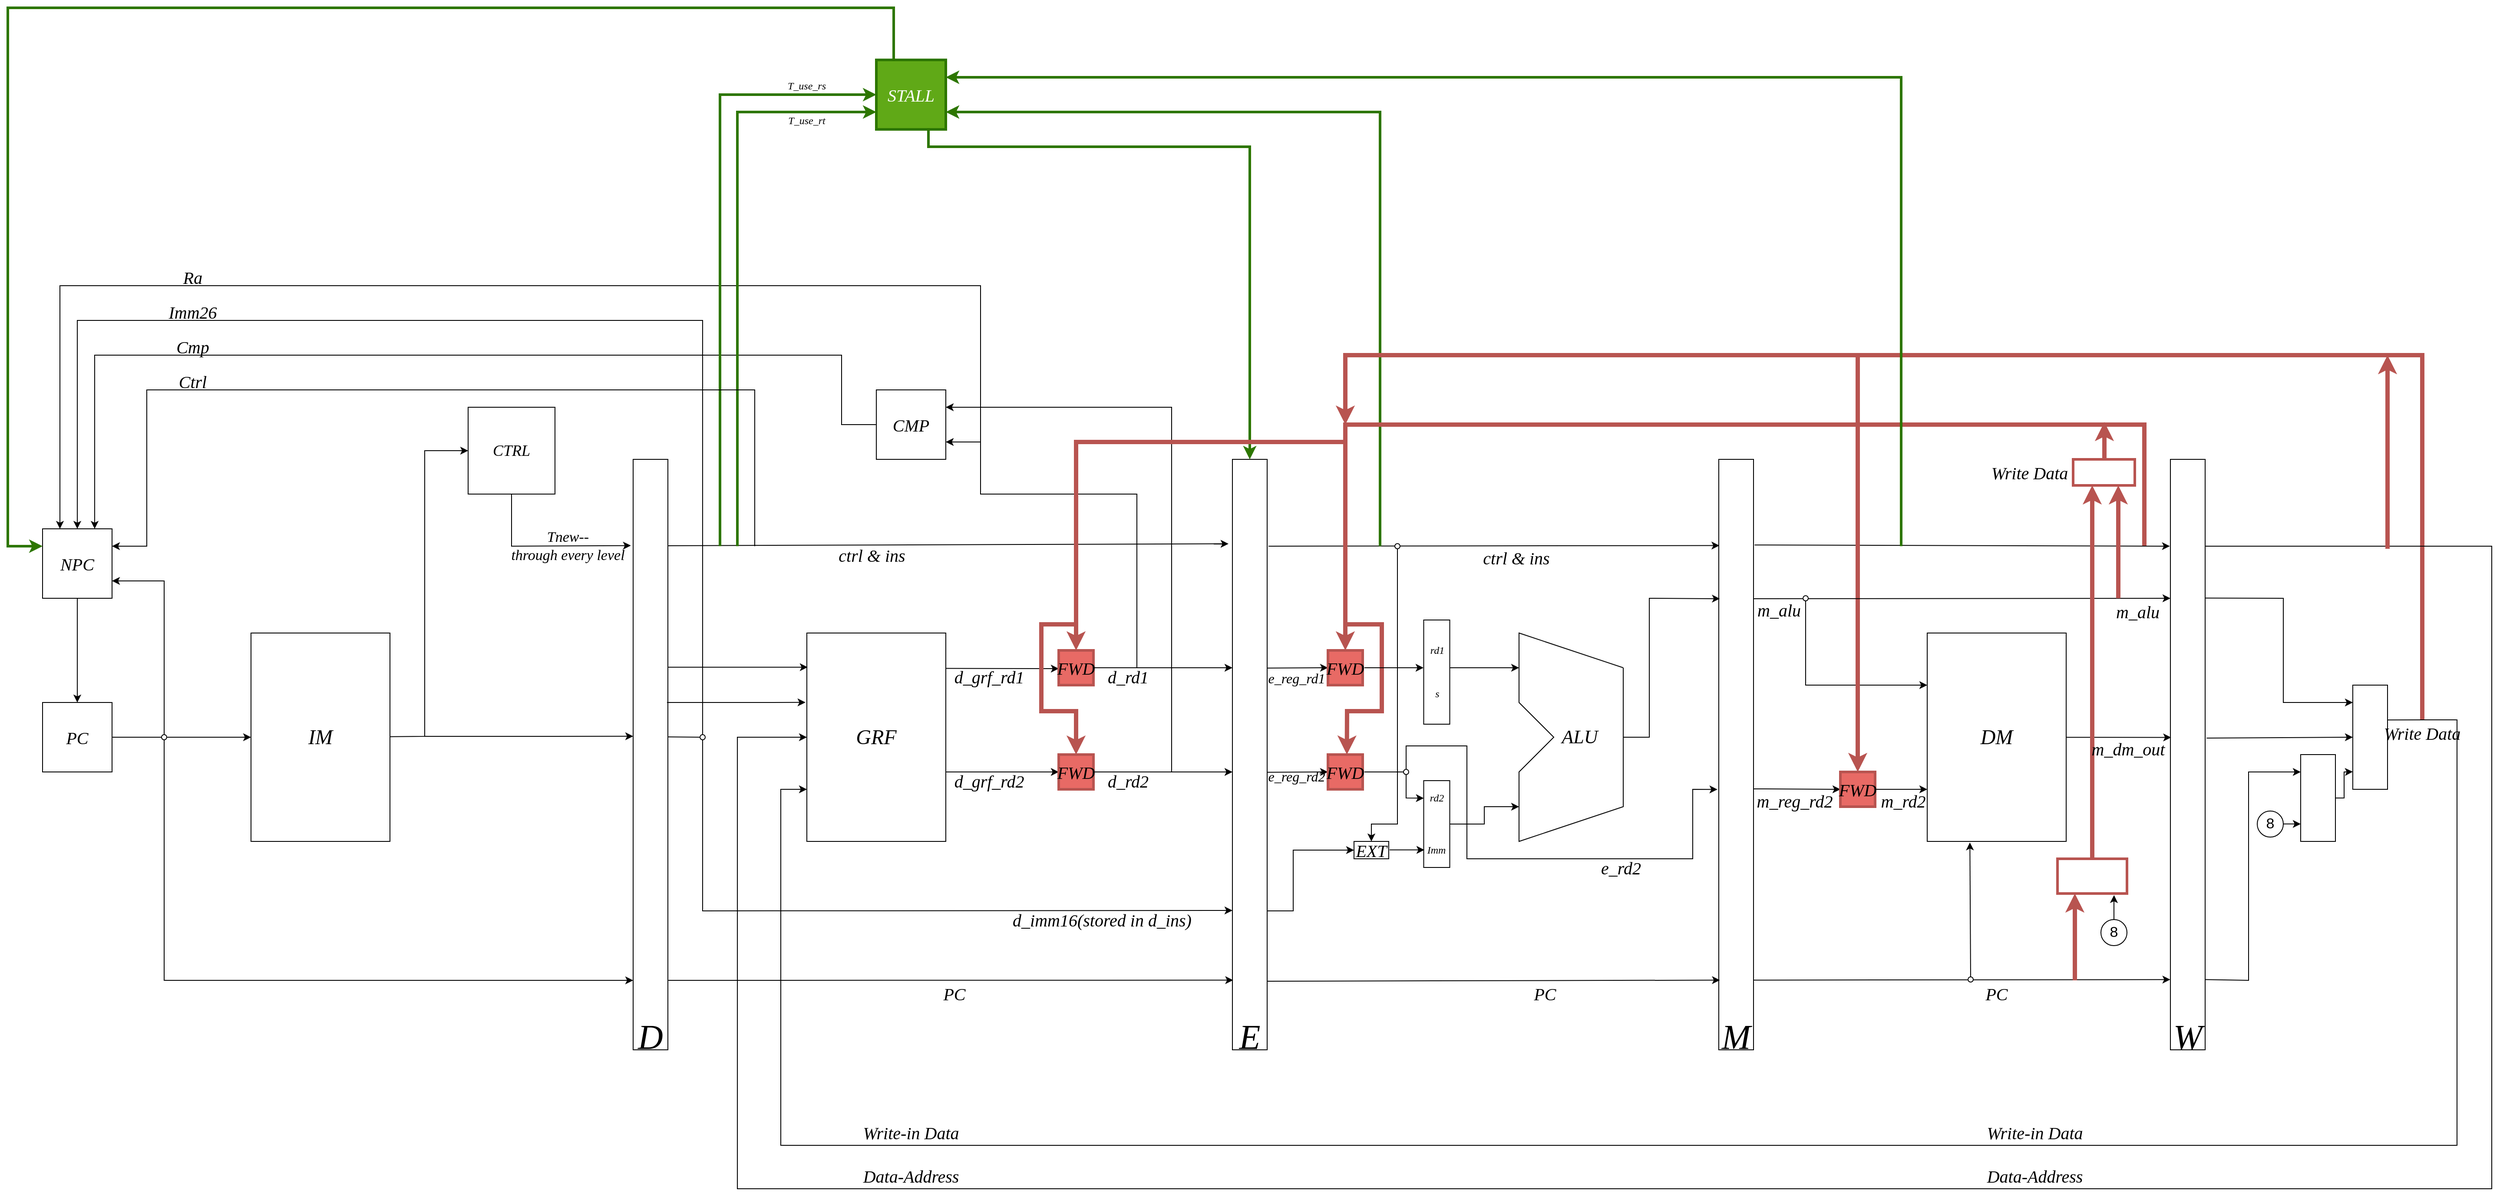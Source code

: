 <mxfile version="22.0.3" type="device">
  <diagram name="第 1 页" id="hXZAMsdlzZUX4cEna1v9">
    <mxGraphModel dx="2605" dy="968" grid="1" gridSize="10" guides="1" tooltips="1" connect="1" arrows="1" fold="1" page="1" pageScale="1" pageWidth="1169" pageHeight="1654" background="none" math="0" shadow="0">
      <root>
        <mxCell id="0" />
        <mxCell id="1" parent="0" />
        <mxCell id="WJQeLxs7-rynea292Qw6-19" value="&lt;font face=&quot;Times New Roman&quot; style=&quot;font-size: 24px;&quot;&gt;&lt;i&gt;IM&lt;/i&gt;&lt;/font&gt;" style="whiteSpace=wrap;html=1;" parent="1" vertex="1">
          <mxGeometry x="-800" y="960" width="160" height="240" as="geometry" />
        </mxCell>
        <mxCell id="WJQeLxs7-rynea292Qw6-21" value="&lt;font face=&quot;Times New Roman&quot; style=&quot;font-size: 24px;&quot;&gt;&lt;i&gt;DM&lt;/i&gt;&lt;/font&gt;" style="whiteSpace=wrap;html=1;" parent="1" vertex="1">
          <mxGeometry x="1130" y="960" width="160" height="240" as="geometry" />
        </mxCell>
        <mxCell id="WJQeLxs7-rynea292Qw6-22" value="&lt;font face=&quot;Times New Roman&quot; style=&quot;font-size: 24px;&quot;&gt;&lt;i&gt;GRF&lt;/i&gt;&lt;/font&gt;" style="whiteSpace=wrap;html=1;" parent="1" vertex="1">
          <mxGeometry x="-160" y="960" width="160" height="240" as="geometry" />
        </mxCell>
        <mxCell id="WJQeLxs7-rynea292Qw6-27" value="" style="edgeStyle=none;orthogonalLoop=1;jettySize=auto;html=1;rounded=0;endArrow=none;endFill=0;" parent="1" edge="1">
          <mxGeometry width="80" relative="1" as="geometry">
            <mxPoint x="780" y="1000" as="sourcePoint" />
            <mxPoint x="780" y="1000" as="targetPoint" />
            <Array as="points">
              <mxPoint x="780" y="1160" />
              <mxPoint x="660" y="1200" />
              <mxPoint x="660" y="1120" />
              <mxPoint x="700" y="1080" />
              <mxPoint x="660" y="1040" />
              <mxPoint x="660" y="960" />
            </Array>
          </mxGeometry>
        </mxCell>
        <mxCell id="WJQeLxs7-rynea292Qw6-28" value="" style="whiteSpace=wrap;html=1;" parent="1" vertex="1">
          <mxGeometry x="-360" y="760" width="40" height="680" as="geometry" />
        </mxCell>
        <mxCell id="WJQeLxs7-rynea292Qw6-29" value="" style="whiteSpace=wrap;html=1;" parent="1" vertex="1">
          <mxGeometry x="330" y="760" width="40" height="680" as="geometry" />
        </mxCell>
        <mxCell id="WJQeLxs7-rynea292Qw6-30" value="" style="whiteSpace=wrap;html=1;" parent="1" vertex="1">
          <mxGeometry x="890" y="760" width="40" height="680" as="geometry" />
        </mxCell>
        <mxCell id="WJQeLxs7-rynea292Qw6-31" value="&lt;font face=&quot;Times New Roman&quot; style=&quot;font-size: 22px;&quot;&gt;&lt;i&gt;ALU&lt;/i&gt;&lt;/font&gt;" style="text;strokeColor=none;align=center;fillColor=none;html=1;verticalAlign=middle;whiteSpace=wrap;rounded=0;" parent="1" vertex="1">
          <mxGeometry x="700" y="1065" width="60" height="30" as="geometry" />
        </mxCell>
        <mxCell id="WJQeLxs7-rynea292Qw6-33" value="&lt;font face=&quot;Times New Roman&quot; style=&quot;font-size: 18px;&quot;&gt;&lt;i&gt;CTRL&lt;/i&gt;&lt;/font&gt;" style="whiteSpace=wrap;html=1;" parent="1" vertex="1">
          <mxGeometry x="-550" y="700" width="100" height="100" as="geometry" />
        </mxCell>
        <mxCell id="WJQeLxs7-rynea292Qw6-40" value="" style="edgeStyle=none;orthogonalLoop=1;jettySize=auto;html=1;rounded=0;entryX=0;entryY=0.5;entryDx=0;entryDy=0;" parent="1" target="WJQeLxs7-rynea292Qw6-33" edge="1">
          <mxGeometry width="80" relative="1" as="geometry">
            <mxPoint x="-640" y="1079.41" as="sourcePoint" />
            <mxPoint x="-600" y="1080" as="targetPoint" />
            <Array as="points">
              <mxPoint x="-600" y="1079" />
              <mxPoint x="-600" y="750" />
            </Array>
          </mxGeometry>
        </mxCell>
        <mxCell id="WJQeLxs7-rynea292Qw6-42" value="&lt;font face=&quot;Times New Roman&quot; style=&quot;font-size: 20px;&quot;&gt;&lt;i&gt;CMP&lt;/i&gt;&lt;/font&gt;" style="rounded=0;whiteSpace=wrap;html=1;" parent="1" vertex="1">
          <mxGeometry x="-80" y="680" width="80" height="80" as="geometry" />
        </mxCell>
        <mxCell id="WJQeLxs7-rynea292Qw6-43" value="&lt;font face=&quot;Times New Roman&quot; style=&quot;font-size: 20px;&quot;&gt;&lt;i&gt;NPC&lt;/i&gt;&lt;/font&gt;" style="rounded=0;whiteSpace=wrap;html=1;" parent="1" vertex="1">
          <mxGeometry x="-1040" y="840" width="80" height="80" as="geometry" />
        </mxCell>
        <mxCell id="WJQeLxs7-rynea292Qw6-44" value="&lt;font face=&quot;Times New Roman&quot; style=&quot;font-size: 20px;&quot;&gt;&lt;i&gt;PC&lt;/i&gt;&lt;/font&gt;" style="rounded=0;whiteSpace=wrap;html=1;" parent="1" vertex="1">
          <mxGeometry x="-1040" y="1040" width="80" height="80" as="geometry" />
        </mxCell>
        <mxCell id="WJQeLxs7-rynea292Qw6-48" value="" style="edgeStyle=none;orthogonalLoop=1;jettySize=auto;html=1;rounded=0;exitX=0.5;exitY=1;exitDx=0;exitDy=0;entryX=0.5;entryY=0;entryDx=0;entryDy=0;" parent="1" source="WJQeLxs7-rynea292Qw6-43" target="WJQeLxs7-rynea292Qw6-44" edge="1">
          <mxGeometry width="80" relative="1" as="geometry">
            <mxPoint x="-840" y="740" as="sourcePoint" />
            <mxPoint x="-760" y="740" as="targetPoint" />
            <Array as="points" />
          </mxGeometry>
        </mxCell>
        <mxCell id="WJQeLxs7-rynea292Qw6-49" value="" style="endArrow=classic;html=1;rounded=0;exitX=1;exitY=0.5;exitDx=0;exitDy=0;entryX=0;entryY=0.5;entryDx=0;entryDy=0;" parent="1" source="WJQeLxs7-rynea292Qw6-44" target="WJQeLxs7-rynea292Qw6-19" edge="1">
          <mxGeometry width="50" height="50" relative="1" as="geometry">
            <mxPoint x="-940" y="900" as="sourcePoint" />
            <mxPoint x="-890" y="850" as="targetPoint" />
          </mxGeometry>
        </mxCell>
        <mxCell id="WJQeLxs7-rynea292Qw6-50" value="" style="edgeStyle=none;orthogonalLoop=1;jettySize=auto;html=1;rounded=0;exitX=1.011;exitY=0.352;exitDx=0;exitDy=0;exitPerimeter=0;entryX=0.006;entryY=0.164;entryDx=0;entryDy=0;entryPerimeter=0;" parent="1" source="WJQeLxs7-rynea292Qw6-28" target="WJQeLxs7-rynea292Qw6-22" edge="1">
          <mxGeometry width="80" relative="1" as="geometry">
            <mxPoint x="-420" y="1200" as="sourcePoint" />
            <mxPoint x="-340" y="1200" as="targetPoint" />
            <Array as="points" />
          </mxGeometry>
        </mxCell>
        <mxCell id="WJQeLxs7-rynea292Qw6-51" value="" style="edgeStyle=none;orthogonalLoop=1;jettySize=auto;html=1;rounded=0;exitX=1.011;exitY=0.352;exitDx=0;exitDy=0;exitPerimeter=0;entryX=-0.01;entryY=0.333;entryDx=0;entryDy=0;entryPerimeter=0;" parent="1" target="WJQeLxs7-rynea292Qw6-22" edge="1">
          <mxGeometry width="80" relative="1" as="geometry">
            <mxPoint x="-321" y="1040" as="sourcePoint" />
            <mxPoint x="-200" y="1040" as="targetPoint" />
            <Array as="points" />
          </mxGeometry>
        </mxCell>
        <mxCell id="WJQeLxs7-rynea292Qw6-52" value="" style="edgeStyle=none;orthogonalLoop=1;jettySize=auto;html=1;rounded=0;exitX=1.001;exitY=0.17;exitDx=0;exitDy=0;exitPerimeter=0;" parent="1" source="WJQeLxs7-rynea292Qw6-22" edge="1">
          <mxGeometry width="80" relative="1" as="geometry">
            <mxPoint y="1001" as="sourcePoint" />
            <mxPoint x="130" y="1001" as="targetPoint" />
            <Array as="points" />
          </mxGeometry>
        </mxCell>
        <mxCell id="WJQeLxs7-rynea292Qw6-53" value="" style="edgeStyle=none;orthogonalLoop=1;jettySize=auto;html=1;rounded=0;" parent="1" edge="1">
          <mxGeometry width="80" relative="1" as="geometry">
            <mxPoint y="1120" as="sourcePoint" />
            <mxPoint x="130" y="1120" as="targetPoint" />
            <Array as="points" />
          </mxGeometry>
        </mxCell>
        <mxCell id="WJQeLxs7-rynea292Qw6-54" value="" style="endArrow=classic;html=1;rounded=0;entryX=1;entryY=0.25;entryDx=0;entryDy=0;" parent="1" target="WJQeLxs7-rynea292Qw6-42" edge="1">
          <mxGeometry width="50" height="50" relative="1" as="geometry">
            <mxPoint x="260" y="1120" as="sourcePoint" />
            <mxPoint x="-50" y="910" as="targetPoint" />
            <Array as="points">
              <mxPoint x="260" y="700" />
            </Array>
          </mxGeometry>
        </mxCell>
        <mxCell id="WJQeLxs7-rynea292Qw6-55" value="" style="edgeStyle=none;orthogonalLoop=1;jettySize=auto;html=1;rounded=0;entryX=1;entryY=0.75;entryDx=0;entryDy=0;" parent="1" target="WJQeLxs7-rynea292Qw6-42" edge="1">
          <mxGeometry width="80" relative="1" as="geometry">
            <mxPoint x="220" y="1000" as="sourcePoint" />
            <mxPoint x="-10" y="740" as="targetPoint" />
            <Array as="points">
              <mxPoint x="220" y="800" />
              <mxPoint x="40" y="800" />
              <mxPoint x="40" y="740" />
            </Array>
          </mxGeometry>
        </mxCell>
        <mxCell id="WJQeLxs7-rynea292Qw6-56" value="" style="edgeStyle=none;orthogonalLoop=1;jettySize=auto;html=1;rounded=0;exitX=0.996;exitY=0.47;exitDx=0;exitDy=0;exitPerimeter=0;entryX=0.5;entryY=0;entryDx=0;entryDy=0;" parent="1" source="WJQeLxs7-rynea292Qw6-28" target="WJQeLxs7-rynea292Qw6-43" edge="1">
          <mxGeometry width="80" relative="1" as="geometry">
            <mxPoint x="-310" y="1220" as="sourcePoint" />
            <mxPoint x="-1000" y="720" as="targetPoint" />
            <Array as="points">
              <mxPoint x="-280" y="1080" />
              <mxPoint x="-280" y="600" />
              <mxPoint x="-1000" y="600" />
            </Array>
          </mxGeometry>
        </mxCell>
        <mxCell id="WJQeLxs7-rynea292Qw6-57" value="" style="endArrow=classic;html=1;rounded=0;entryX=0.25;entryY=0;entryDx=0;entryDy=0;" parent="1" target="WJQeLxs7-rynea292Qw6-43" edge="1">
          <mxGeometry width="50" height="50" relative="1" as="geometry">
            <mxPoint x="40" y="740" as="sourcePoint" />
            <mxPoint x="80" y="580" as="targetPoint" />
            <Array as="points">
              <mxPoint x="40" y="560" />
              <mxPoint x="-1020" y="560" />
            </Array>
          </mxGeometry>
        </mxCell>
        <mxCell id="WJQeLxs7-rynea292Qw6-59" value="" style="edgeStyle=none;orthogonalLoop=1;jettySize=auto;html=1;rounded=0;exitX=0;exitY=0.5;exitDx=0;exitDy=0;entryX=0.75;entryY=0;entryDx=0;entryDy=0;" parent="1" source="WJQeLxs7-rynea292Qw6-42" target="WJQeLxs7-rynea292Qw6-43" edge="1">
          <mxGeometry width="80" relative="1" as="geometry">
            <mxPoint x="-210" y="730" as="sourcePoint" />
            <mxPoint x="-130" y="730" as="targetPoint" />
            <Array as="points">
              <mxPoint x="-120" y="720" />
              <mxPoint x="-120" y="640" />
              <mxPoint x="-980" y="640" />
            </Array>
          </mxGeometry>
        </mxCell>
        <mxCell id="WJQeLxs7-rynea292Qw6-60" value="" style="edgeStyle=none;orthogonalLoop=1;jettySize=auto;html=1;rounded=0;entryX=0;entryY=0.764;entryDx=0;entryDy=0;entryPerimeter=0;" parent="1" target="WJQeLxs7-rynea292Qw6-29" edge="1">
          <mxGeometry width="80" relative="1" as="geometry">
            <mxPoint x="-280" y="1080" as="sourcePoint" />
            <mxPoint x="80" y="1280" as="targetPoint" />
            <Array as="points">
              <mxPoint x="-280" y="1280" />
            </Array>
          </mxGeometry>
        </mxCell>
        <mxCell id="WJQeLxs7-rynea292Qw6-63" value="" style="edgeStyle=none;orthogonalLoop=1;jettySize=auto;html=1;rounded=0;exitX=1;exitY=0.5;exitDx=0;exitDy=0;" parent="1" edge="1" source="WJQeLxs7-rynea292Qw6-68">
          <mxGeometry width="80" relative="1" as="geometry">
            <mxPoint x="582" y="1160" as="sourcePoint" />
            <mxPoint x="660" y="1160" as="targetPoint" />
            <Array as="points">
              <mxPoint x="620" y="1180" />
              <mxPoint x="620" y="1160" />
            </Array>
          </mxGeometry>
        </mxCell>
        <mxCell id="WJQeLxs7-rynea292Qw6-64" value="" style="edgeStyle=none;orthogonalLoop=1;jettySize=auto;html=1;rounded=0;exitX=0.992;exitY=0.458;exitDx=0;exitDy=0;exitPerimeter=0;" parent="1" edge="1" source="WJQeLxs7-rynea292Qw6-65">
          <mxGeometry width="80" relative="1" as="geometry">
            <mxPoint x="582" y="1000" as="sourcePoint" />
            <mxPoint x="660" y="1000" as="targetPoint" />
            <Array as="points" />
          </mxGeometry>
        </mxCell>
        <mxCell id="WJQeLxs7-rynea292Qw6-65" value="" style="rounded=0;whiteSpace=wrap;html=1;" parent="1" vertex="1">
          <mxGeometry x="550.25" y="945" width="30" height="120" as="geometry" />
        </mxCell>
        <mxCell id="WJQeLxs7-rynea292Qw6-68" value="" style="rounded=0;whiteSpace=wrap;html=1;" parent="1" vertex="1">
          <mxGeometry x="550.25" y="1130" width="30" height="100" as="geometry" />
        </mxCell>
        <mxCell id="WJQeLxs7-rynea292Qw6-69" value="" style="endArrow=classic;html=1;rounded=0;" parent="1" edge="1">
          <mxGeometry width="50" height="50" relative="1" as="geometry">
            <mxPoint x="370" y="1280" as="sourcePoint" />
            <mxPoint x="470" y="1210" as="targetPoint" />
            <Array as="points">
              <mxPoint x="400" y="1280" />
              <mxPoint x="400" y="1210" />
            </Array>
          </mxGeometry>
        </mxCell>
        <mxCell id="WJQeLxs7-rynea292Qw6-70" value="&lt;i&gt;&lt;font face=&quot;Times New Roman&quot;&gt;Imm&lt;/font&gt;&lt;/i&gt;" style="text;strokeColor=none;align=center;fillColor=none;html=1;verticalAlign=middle;whiteSpace=wrap;rounded=0;" parent="1" vertex="1">
          <mxGeometry x="555.25" y="1200" width="20" height="20" as="geometry" />
        </mxCell>
        <mxCell id="WJQeLxs7-rynea292Qw6-71" value="&lt;i&gt;&lt;font face=&quot;Times New Roman&quot;&gt;s&lt;/font&gt;&lt;/i&gt;" style="text;strokeColor=none;align=center;fillColor=none;html=1;verticalAlign=middle;whiteSpace=wrap;rounded=0;" parent="1" vertex="1">
          <mxGeometry x="554.25" y="1020" width="23.5" height="20" as="geometry" />
        </mxCell>
        <mxCell id="WJQeLxs7-rynea292Qw6-72" value="&lt;font face=&quot;Times New Roman&quot;&gt;&lt;i&gt;rd2&lt;/i&gt;&lt;/font&gt;" style="text;strokeColor=none;align=center;fillColor=none;html=1;verticalAlign=middle;whiteSpace=wrap;rounded=0;" parent="1" vertex="1">
          <mxGeometry x="552.75" y="1140" width="25" height="20" as="geometry" />
        </mxCell>
        <mxCell id="WJQeLxs7-rynea292Qw6-75" value="&lt;font face=&quot;Times New Roman&quot;&gt;&lt;i&gt;rd1&lt;/i&gt;&lt;/font&gt;" style="text;strokeColor=none;align=center;fillColor=none;html=1;verticalAlign=middle;whiteSpace=wrap;rounded=0;" parent="1" vertex="1">
          <mxGeometry x="556" y="975" width="20" height="10" as="geometry" />
        </mxCell>
        <mxCell id="WJQeLxs7-rynea292Qw6-83" value="" style="whiteSpace=wrap;html=1;" parent="1" vertex="1">
          <mxGeometry x="1410" y="760" width="40" height="680" as="geometry" />
        </mxCell>
        <mxCell id="WJQeLxs7-rynea292Qw6-96" value="" style="edgeStyle=none;orthogonalLoop=1;jettySize=auto;html=1;rounded=0;entryX=0.02;entryY=0.882;entryDx=0;entryDy=0;entryPerimeter=0;" parent="1" target="WJQeLxs7-rynea292Qw6-29" edge="1">
          <mxGeometry width="80" relative="1" as="geometry">
            <mxPoint x="-320" y="1360" as="sourcePoint" />
            <mxPoint x="250" y="1360" as="targetPoint" />
            <Array as="points" />
          </mxGeometry>
        </mxCell>
        <mxCell id="WJQeLxs7-rynea292Qw6-97" value="&lt;i&gt;&lt;font style=&quot;font-size: 20px;&quot; face=&quot;Times New Roman&quot;&gt;PC&lt;/font&gt;&lt;/i&gt;" style="text;strokeColor=none;align=center;fillColor=none;html=1;verticalAlign=middle;whiteSpace=wrap;rounded=0;" parent="1" vertex="1">
          <mxGeometry x="-10" y="1360" width="40" height="30" as="geometry" />
        </mxCell>
        <mxCell id="WJQeLxs7-rynea292Qw6-98" value="" style="edgeStyle=none;orthogonalLoop=1;jettySize=auto;html=1;rounded=0;entryX=-0.113;entryY=0.143;entryDx=0;entryDy=0;entryPerimeter=0;" parent="1" target="WJQeLxs7-rynea292Qw6-29" edge="1">
          <mxGeometry width="80" relative="1" as="geometry">
            <mxPoint x="-320" y="859.47" as="sourcePoint" />
            <mxPoint x="320" y="859" as="targetPoint" />
            <Array as="points" />
          </mxGeometry>
        </mxCell>
        <mxCell id="WJQeLxs7-rynea292Qw6-99" value="" style="edgeStyle=none;orthogonalLoop=1;jettySize=auto;html=1;rounded=0;entryX=0.032;entryY=0.882;entryDx=0;entryDy=0;entryPerimeter=0;exitX=0.972;exitY=0.884;exitDx=0;exitDy=0;exitPerimeter=0;" parent="1" target="WJQeLxs7-rynea292Qw6-30" edge="1">
          <mxGeometry width="80" relative="1" as="geometry">
            <mxPoint x="370" y="1361" as="sourcePoint" />
            <mxPoint x="771" y="1360" as="targetPoint" />
            <Array as="points" />
          </mxGeometry>
        </mxCell>
        <mxCell id="WJQeLxs7-rynea292Qw6-100" value="&lt;i&gt;&lt;font style=&quot;font-size: 20px;&quot; face=&quot;Times New Roman&quot;&gt;PC&lt;/font&gt;&lt;/i&gt;" style="text;strokeColor=none;align=center;fillColor=none;html=1;verticalAlign=middle;whiteSpace=wrap;rounded=0;" parent="1" vertex="1">
          <mxGeometry x="670" y="1360" width="40" height="30" as="geometry" />
        </mxCell>
        <mxCell id="WJQeLxs7-rynea292Qw6-101" value="" style="edgeStyle=none;orthogonalLoop=1;jettySize=auto;html=1;rounded=0;entryX=0.031;entryY=0.236;entryDx=0;entryDy=0;entryPerimeter=0;" parent="1" target="WJQeLxs7-rynea292Qw6-30" edge="1">
          <mxGeometry width="80" relative="1" as="geometry">
            <mxPoint x="780" y="1080" as="sourcePoint" />
            <mxPoint x="930" y="960" as="targetPoint" />
            <Array as="points">
              <mxPoint x="810" y="1080" />
              <mxPoint x="810" y="920" />
            </Array>
          </mxGeometry>
        </mxCell>
        <mxCell id="WJQeLxs7-rynea292Qw6-106" value="" style="edgeStyle=none;orthogonalLoop=1;jettySize=auto;html=1;rounded=0;entryX=0.017;entryY=0.146;entryDx=0;entryDy=0;entryPerimeter=0;exitX=1.04;exitY=0.147;exitDx=0;exitDy=0;exitPerimeter=0;" parent="1" target="WJQeLxs7-rynea292Qw6-30" edge="1" source="WJQeLxs7-rynea292Qw6-29">
          <mxGeometry width="80" relative="1" as="geometry">
            <mxPoint x="370" y="859.52" as="sourcePoint" />
            <mxPoint x="450" y="860" as="targetPoint" />
            <Array as="points" />
          </mxGeometry>
        </mxCell>
        <mxCell id="WJQeLxs7-rynea292Qw6-110" value="&lt;i&gt;&lt;font style=&quot;font-size: 20px;&quot; face=&quot;Times New Roman&quot;&gt;STALL&lt;/font&gt;&lt;/i&gt;" style="whiteSpace=wrap;html=1;fillColor=#60a917;fontColor=#ffffff;strokeColor=#2D7600;strokeWidth=3;" parent="1" vertex="1">
          <mxGeometry x="-80" y="300" width="80" height="80" as="geometry" />
        </mxCell>
        <mxCell id="WJQeLxs7-rynea292Qw6-111" value="" style="edgeStyle=none;orthogonalLoop=1;jettySize=auto;html=1;rounded=0;entryX=1;entryY=0.75;entryDx=0;entryDy=0;fillColor=#60a917;strokeColor=#2D7600;strokeWidth=3;" parent="1" target="WJQeLxs7-rynea292Qw6-110" edge="1">
          <mxGeometry width="80" relative="1" as="geometry">
            <mxPoint x="500" y="860" as="sourcePoint" />
            <mxPoint x="460" y="710" as="targetPoint" />
            <Array as="points">
              <mxPoint x="500" y="360" />
            </Array>
          </mxGeometry>
        </mxCell>
        <mxCell id="WJQeLxs7-rynea292Qw6-114" value="&lt;i&gt;&lt;font style=&quot;font-size: 40px;&quot; face=&quot;Times New Roman&quot;&gt;D&lt;/font&gt;&lt;/i&gt;" style="text;strokeColor=none;align=center;fillColor=none;html=1;verticalAlign=middle;whiteSpace=wrap;rounded=0;" parent="1" vertex="1">
          <mxGeometry x="-370" y="1410" width="60" height="30" as="geometry" />
        </mxCell>
        <mxCell id="WJQeLxs7-rynea292Qw6-115" value="&lt;font face=&quot;Times New Roman&quot;&gt;&lt;span style=&quot;font-size: 40px;&quot;&gt;&lt;i&gt;E&lt;/i&gt;&lt;/span&gt;&lt;/font&gt;" style="text;strokeColor=none;align=center;fillColor=none;html=1;verticalAlign=middle;whiteSpace=wrap;rounded=0;" parent="1" vertex="1">
          <mxGeometry x="320" y="1410" width="60" height="30" as="geometry" />
        </mxCell>
        <mxCell id="WJQeLxs7-rynea292Qw6-116" value="&lt;i&gt;&lt;font style=&quot;font-size: 40px;&quot; face=&quot;Times New Roman&quot;&gt;M&lt;/font&gt;&lt;/i&gt;" style="text;strokeColor=none;align=center;fillColor=none;html=1;verticalAlign=middle;whiteSpace=wrap;rounded=0;" parent="1" vertex="1">
          <mxGeometry x="880" y="1410" width="60" height="30" as="geometry" />
        </mxCell>
        <mxCell id="WJQeLxs7-rynea292Qw6-117" value="&lt;i&gt;&lt;font style=&quot;font-size: 40px;&quot; face=&quot;Times New Roman&quot;&gt;W&lt;/font&gt;&lt;/i&gt;" style="text;strokeColor=none;align=center;fillColor=none;html=1;verticalAlign=middle;whiteSpace=wrap;rounded=0;" parent="1" vertex="1">
          <mxGeometry x="1400" y="1410" width="60" height="30" as="geometry" />
        </mxCell>
        <mxCell id="WJQeLxs7-rynea292Qw6-119" value="" style="edgeStyle=none;orthogonalLoop=1;jettySize=auto;html=1;rounded=0;exitX=0.75;exitY=1;exitDx=0;exitDy=0;entryX=0.5;entryY=0;entryDx=0;entryDy=0;fillColor=#60a917;strokeColor=#2D7600;strokeWidth=3;" parent="1" source="WJQeLxs7-rynea292Qw6-110" target="WJQeLxs7-rynea292Qw6-29" edge="1">
          <mxGeometry width="80" relative="1" as="geometry">
            <mxPoint x="-20" y="450" as="sourcePoint" />
            <mxPoint x="60" y="450" as="targetPoint" />
            <Array as="points">
              <mxPoint x="-20" y="400" />
              <mxPoint x="350" y="400" />
            </Array>
          </mxGeometry>
        </mxCell>
        <mxCell id="WJQeLxs7-rynea292Qw6-120" value="" style="edgeStyle=none;orthogonalLoop=1;jettySize=auto;html=1;rounded=0;exitX=0.25;exitY=0;exitDx=0;exitDy=0;entryX=0;entryY=0.25;entryDx=0;entryDy=0;fillColor=#60a917;strokeColor=#2D7600;strokeWidth=3;" parent="1" source="WJQeLxs7-rynea292Qw6-110" target="WJQeLxs7-rynea292Qw6-43" edge="1">
          <mxGeometry width="80" relative="1" as="geometry">
            <mxPoint x="-320" y="280" as="sourcePoint" />
            <mxPoint x="-600" y="320" as="targetPoint" />
            <Array as="points">
              <mxPoint x="-60" y="240" />
              <mxPoint x="-1080" y="240" />
              <mxPoint x="-1080" y="860" />
            </Array>
          </mxGeometry>
        </mxCell>
        <mxCell id="WJQeLxs7-rynea292Qw6-125" value="" style="edgeStyle=none;orthogonalLoop=1;jettySize=auto;html=1;strokeWidth=5;fillColor=#f8cecc;strokeColor=#b85450;rounded=0;entryX=0.5;entryY=0;entryDx=0;entryDy=0;" parent="1" target="JT2qfYYeaw6__FSpLCJn-31" edge="1">
          <mxGeometry width="80" relative="1" as="geometry">
            <mxPoint x="1380" y="860" as="sourcePoint" />
            <mxPoint x="460" y="970" as="targetPoint" />
            <Array as="points">
              <mxPoint x="1380" y="720" />
              <mxPoint x="460" y="720" />
            </Array>
          </mxGeometry>
        </mxCell>
        <mxCell id="WJQeLxs7-rynea292Qw6-126" value="" style="edgeStyle=none;orthogonalLoop=1;jettySize=auto;html=1;rounded=0;entryX=0;entryY=0.25;entryDx=0;entryDy=0;" parent="1" target="WJQeLxs7-rynea292Qw6-21" edge="1">
          <mxGeometry width="80" relative="1" as="geometry">
            <mxPoint x="990" y="920" as="sourcePoint" />
            <mxPoint x="1180" y="900" as="targetPoint" />
            <Array as="points">
              <mxPoint x="990" y="1020" />
            </Array>
          </mxGeometry>
        </mxCell>
        <mxCell id="WJQeLxs7-rynea292Qw6-127" value="" style="edgeStyle=none;orthogonalLoop=1;jettySize=auto;html=1;rounded=0;exitX=1.007;exitY=0.558;exitDx=0;exitDy=0;exitPerimeter=0;entryX=0;entryY=0.5;entryDx=0;entryDy=0;" parent="1" source="WJQeLxs7-rynea292Qw6-30" target="JT2qfYYeaw6__FSpLCJn-30" edge="1">
          <mxGeometry width="80" relative="1" as="geometry">
            <mxPoint x="1100" y="1300" as="sourcePoint" />
            <mxPoint x="1050" y="1140.0" as="targetPoint" />
            <Array as="points" />
          </mxGeometry>
        </mxCell>
        <mxCell id="WJQeLxs7-rynea292Qw6-129" value="" style="edgeStyle=none;orthogonalLoop=1;jettySize=auto;html=1;rounded=0;exitX=1.032;exitY=0.145;exitDx=0;exitDy=0;exitPerimeter=0;entryX=-0.015;entryY=0.147;entryDx=0;entryDy=0;entryPerimeter=0;" parent="1" source="WJQeLxs7-rynea292Qw6-30" target="WJQeLxs7-rynea292Qw6-83" edge="1">
          <mxGeometry width="80" relative="1" as="geometry">
            <mxPoint x="1200" y="810" as="sourcePoint" />
            <mxPoint x="1280" y="810" as="targetPoint" />
            <Array as="points" />
          </mxGeometry>
        </mxCell>
        <mxCell id="WJQeLxs7-rynea292Qw6-130" value="" style="edgeStyle=none;orthogonalLoop=1;jettySize=auto;html=1;rounded=0;entryX=0.02;entryY=0.471;entryDx=0;entryDy=0;entryPerimeter=0;" parent="1" source="WJQeLxs7-rynea292Qw6-21" target="WJQeLxs7-rynea292Qw6-83" edge="1">
          <mxGeometry width="80" relative="1" as="geometry">
            <mxPoint x="1380" y="1070" as="sourcePoint" />
            <mxPoint x="1460" y="1070" as="targetPoint" />
            <Array as="points" />
          </mxGeometry>
        </mxCell>
        <mxCell id="WJQeLxs7-rynea292Qw6-131" value="" style="edgeStyle=none;orthogonalLoop=1;jettySize=auto;html=1;strokeWidth=5;fillColor=#f8cecc;strokeColor=#b85450;rounded=0;" parent="1" edge="1">
          <mxGeometry width="80" relative="1" as="geometry">
            <mxPoint x="1700" y="1060" as="sourcePoint" />
            <mxPoint x="460" y="720" as="targetPoint" />
            <Array as="points">
              <mxPoint x="1700" y="640" />
              <mxPoint x="460" y="640" />
            </Array>
          </mxGeometry>
        </mxCell>
        <mxCell id="WJQeLxs7-rynea292Qw6-132" value="" style="edgeStyle=none;orthogonalLoop=1;jettySize=auto;html=1;strokeWidth=5;fillColor=#f8cecc;strokeColor=#b85450;rounded=0;" parent="1" edge="1">
          <mxGeometry width="80" relative="1" as="geometry">
            <mxPoint x="462" y="950" as="sourcePoint" />
            <mxPoint x="461.8" y="1100" as="targetPoint" />
            <Array as="points">
              <mxPoint x="502" y="950" />
              <mxPoint x="502" y="1050" />
              <mxPoint x="462" y="1050" />
            </Array>
          </mxGeometry>
        </mxCell>
        <mxCell id="WJQeLxs7-rynea292Qw6-133" value="" style="edgeStyle=none;orthogonalLoop=1;jettySize=auto;html=1;strokeWidth=5;fillColor=#f8cecc;strokeColor=#b85450;rounded=0;entryX=0.5;entryY=0;entryDx=0;entryDy=0;" parent="1" target="WJQeLxs7-rynea292Qw6-138" edge="1">
          <mxGeometry width="80" relative="1" as="geometry">
            <mxPoint x="460" y="740" as="sourcePoint" />
            <mxPoint x="260" y="960" as="targetPoint" />
            <Array as="points">
              <mxPoint x="150" y="740" />
            </Array>
          </mxGeometry>
        </mxCell>
        <mxCell id="WJQeLxs7-rynea292Qw6-135" value="" style="edgeStyle=none;orthogonalLoop=1;jettySize=auto;html=1;strokeWidth=5;fillColor=#f8cecc;strokeColor=#b85450;rounded=0;" parent="1" edge="1">
          <mxGeometry width="80" relative="1" as="geometry">
            <mxPoint x="1050" y="640" as="sourcePoint" />
            <mxPoint x="1050" y="1120" as="targetPoint" />
            <Array as="points" />
          </mxGeometry>
        </mxCell>
        <mxCell id="WJQeLxs7-rynea292Qw6-136" value="" style="edgeStyle=none;orthogonalLoop=1;jettySize=auto;html=1;rounded=0;entryX=1;entryY=0.25;entryDx=0;entryDy=0;fillColor=#60a917;strokeColor=#2D7600;strokeWidth=3;" parent="1" target="WJQeLxs7-rynea292Qw6-110" edge="1">
          <mxGeometry width="80" relative="1" as="geometry">
            <mxPoint x="1100" y="860" as="sourcePoint" />
            <mxPoint x="320" y="350" as="targetPoint" />
            <Array as="points">
              <mxPoint x="1100" y="320" />
            </Array>
          </mxGeometry>
        </mxCell>
        <mxCell id="WJQeLxs7-rynea292Qw6-138" value="&lt;i&gt;&lt;font face=&quot;Times New Roman&quot; style=&quot;font-size: 20px;&quot;&gt;FWD&lt;/font&gt;&lt;/i&gt;" style="whiteSpace=wrap;html=1;strokeColor=#B85450;strokeWidth=3;fillColor=#E86A65;" parent="1" vertex="1">
          <mxGeometry x="130" y="980" width="40" height="40" as="geometry" />
        </mxCell>
        <mxCell id="WJQeLxs7-rynea292Qw6-141" value="" style="edgeStyle=none;orthogonalLoop=1;jettySize=auto;html=1;strokeWidth=5;fillColor=#f8cecc;strokeColor=#b85450;rounded=0;entryX=0.5;entryY=0;entryDx=0;entryDy=0;" parent="1" edge="1">
          <mxGeometry width="80" relative="1" as="geometry">
            <mxPoint x="150" y="950" as="sourcePoint" />
            <mxPoint x="150" y="1100" as="targetPoint" />
            <Array as="points">
              <mxPoint x="110" y="950" />
              <mxPoint x="110" y="1050" />
              <mxPoint x="150" y="1050" />
            </Array>
          </mxGeometry>
        </mxCell>
        <mxCell id="WJQeLxs7-rynea292Qw6-142" value="" style="edgeStyle=none;orthogonalLoop=1;jettySize=auto;html=1;rounded=0;exitX=1;exitY=0.5;exitDx=0;exitDy=0;" parent="1" source="WJQeLxs7-rynea292Qw6-138" edge="1">
          <mxGeometry width="80" relative="1" as="geometry">
            <mxPoint x="280" y="999.66" as="sourcePoint" />
            <mxPoint x="330" y="1000" as="targetPoint" />
            <Array as="points" />
          </mxGeometry>
        </mxCell>
        <mxCell id="WJQeLxs7-rynea292Qw6-143" value="" style="edgeStyle=none;orthogonalLoop=1;jettySize=auto;html=1;rounded=0;exitX=1;exitY=0.5;exitDx=0;exitDy=0;" parent="1" edge="1">
          <mxGeometry width="80" relative="1" as="geometry">
            <mxPoint x="170" y="1120" as="sourcePoint" />
            <mxPoint x="330" y="1120" as="targetPoint" />
            <Array as="points" />
          </mxGeometry>
        </mxCell>
        <mxCell id="WJQeLxs7-rynea292Qw6-145" value="" style="edgeStyle=none;orthogonalLoop=1;jettySize=auto;html=1;rounded=0;" parent="1" edge="1">
          <mxGeometry width="80" relative="1" as="geometry">
            <mxPoint x="370" y="1000.35" as="sourcePoint" />
            <mxPoint x="440" y="1000" as="targetPoint" />
            <Array as="points" />
          </mxGeometry>
        </mxCell>
        <mxCell id="WJQeLxs7-rynea292Qw6-147" value="" style="edgeStyle=none;orthogonalLoop=1;jettySize=auto;html=1;rounded=0;" parent="1" edge="1">
          <mxGeometry width="80" relative="1" as="geometry">
            <mxPoint x="370" y="1120.35" as="sourcePoint" />
            <mxPoint x="440" y="1120" as="targetPoint" />
            <Array as="points" />
          </mxGeometry>
        </mxCell>
        <mxCell id="WJQeLxs7-rynea292Qw6-148" value="" style="edgeStyle=none;orthogonalLoop=1;jettySize=auto;html=1;rounded=0;exitX=1;exitY=0.5;exitDx=0;exitDy=0;entryX=0.004;entryY=0.202;entryDx=0;entryDy=0;entryPerimeter=0;" parent="1" target="WJQeLxs7-rynea292Qw6-68" edge="1">
          <mxGeometry width="80" relative="1" as="geometry">
            <mxPoint x="482" y="1120" as="sourcePoint" />
            <mxPoint x="482" y="1170" as="targetPoint" />
            <Array as="points">
              <mxPoint x="530" y="1120" />
              <mxPoint x="530" y="1150" />
            </Array>
          </mxGeometry>
        </mxCell>
        <mxCell id="WJQeLxs7-rynea292Qw6-149" style="edgeStyle=orthogonalEdgeStyle;rounded=0;orthogonalLoop=1;jettySize=auto;html=1;" parent="1" edge="1">
          <mxGeometry relative="1" as="geometry">
            <mxPoint x="482" y="1000" as="sourcePoint" />
            <mxPoint x="550" y="1000" as="targetPoint" />
          </mxGeometry>
        </mxCell>
        <mxCell id="WJQeLxs7-rynea292Qw6-152" value="" style="edgeStyle=none;orthogonalLoop=1;jettySize=auto;html=1;rounded=0;exitX=1;exitY=0.5;exitDx=0;exitDy=0;entryX=0;entryY=0.75;entryDx=0;entryDy=0;" parent="1" source="JT2qfYYeaw6__FSpLCJn-30" target="WJQeLxs7-rynea292Qw6-21" edge="1">
          <mxGeometry width="80" relative="1" as="geometry">
            <mxPoint x="1090" y="1140.0" as="sourcePoint" />
            <mxPoint x="1180" y="1240" as="targetPoint" />
            <Array as="points" />
          </mxGeometry>
        </mxCell>
        <mxCell id="WJQeLxs7-rynea292Qw6-156" value="&lt;i&gt;&lt;font face=&quot;Times New Roman&quot;&gt;T_use_rs&lt;br&gt;&lt;/font&gt;&lt;/i&gt;" style="text;strokeColor=none;align=center;fillColor=none;html=1;verticalAlign=middle;whiteSpace=wrap;rounded=0;" parent="1" vertex="1">
          <mxGeometry x="-190" y="320" width="60" height="20" as="geometry" />
        </mxCell>
        <mxCell id="WJQeLxs7-rynea292Qw6-158" value="" style="edgeStyle=none;orthogonalLoop=1;jettySize=auto;html=1;rounded=0;entryX=0;entryY=0.5;entryDx=0;entryDy=0;fillColor=#60a917;strokeColor=#2D7600;strokeWidth=3;" parent="1" target="WJQeLxs7-rynea292Qw6-110" edge="1">
          <mxGeometry width="80" relative="1" as="geometry">
            <mxPoint x="-260" y="860" as="sourcePoint" />
            <mxPoint x="-150" y="790" as="targetPoint" />
            <Array as="points">
              <mxPoint x="-260" y="340" />
            </Array>
          </mxGeometry>
        </mxCell>
        <mxCell id="WJQeLxs7-rynea292Qw6-159" value="" style="edgeStyle=none;orthogonalLoop=1;jettySize=auto;html=1;rounded=0;entryX=0;entryY=0.75;entryDx=0;entryDy=0;fillColor=#60a917;strokeColor=#2D7600;strokeWidth=3;" parent="1" target="WJQeLxs7-rynea292Qw6-110" edge="1">
          <mxGeometry width="80" relative="1" as="geometry">
            <mxPoint x="-240" y="860" as="sourcePoint" />
            <mxPoint x="-10" y="480" as="targetPoint" />
            <Array as="points">
              <mxPoint x="-240" y="360" />
            </Array>
          </mxGeometry>
        </mxCell>
        <mxCell id="WJQeLxs7-rynea292Qw6-160" value="&lt;i&gt;&lt;font face=&quot;Times New Roman&quot;&gt;T_use_rt&lt;/font&gt;&lt;/i&gt;" style="text;strokeColor=none;align=center;fillColor=none;html=1;verticalAlign=middle;whiteSpace=wrap;rounded=0;" parent="1" vertex="1">
          <mxGeometry x="-190" y="360" width="60" height="20" as="geometry" />
        </mxCell>
        <mxCell id="vuiZizIu7WuuRHwrYj3--1" value="" style="edgeStyle=none;orthogonalLoop=1;jettySize=auto;html=1;rounded=0;entryX=1;entryY=0.75;entryDx=0;entryDy=0;" parent="1" target="WJQeLxs7-rynea292Qw6-43" edge="1">
          <mxGeometry width="80" relative="1" as="geometry">
            <mxPoint x="-900" y="1080" as="sourcePoint" />
            <mxPoint x="-800" y="1000" as="targetPoint" />
            <Array as="points">
              <mxPoint x="-900" y="900" />
            </Array>
          </mxGeometry>
        </mxCell>
        <mxCell id="vuiZizIu7WuuRHwrYj3--2" value="" style="edgeStyle=none;orthogonalLoop=1;jettySize=auto;html=1;rounded=0;exitX=0.997;exitY=0.236;exitDx=0;exitDy=0;exitPerimeter=0;" parent="1" edge="1" source="WJQeLxs7-rynea292Qw6-30">
          <mxGeometry width="80" relative="1" as="geometry">
            <mxPoint x="960" y="920" as="sourcePoint" />
            <mxPoint x="1410" y="920" as="targetPoint" />
            <Array as="points" />
          </mxGeometry>
        </mxCell>
        <mxCell id="vuiZizIu7WuuRHwrYj3--3" value="" style="edgeStyle=none;orthogonalLoop=1;jettySize=auto;html=1;rounded=0;exitX=1;exitY=0.235;exitDx=0;exitDy=0;exitPerimeter=0;" parent="1" source="WJQeLxs7-rynea292Qw6-83" edge="1">
          <mxGeometry width="80" relative="1" as="geometry">
            <mxPoint x="1470" y="920" as="sourcePoint" />
            <mxPoint x="1620" y="1040" as="targetPoint" />
            <Array as="points">
              <mxPoint x="1540" y="920" />
              <mxPoint x="1540" y="1040" />
            </Array>
          </mxGeometry>
        </mxCell>
        <mxCell id="vuiZizIu7WuuRHwrYj3--4" value="" style="edgeStyle=none;orthogonalLoop=1;jettySize=auto;html=1;rounded=0;exitX=1.042;exitY=0.472;exitDx=0;exitDy=0;exitPerimeter=0;" parent="1" source="WJQeLxs7-rynea292Qw6-83" edge="1">
          <mxGeometry width="80" relative="1" as="geometry">
            <mxPoint x="1480" y="1080" as="sourcePoint" />
            <mxPoint x="1620" y="1080" as="targetPoint" />
            <Array as="points" />
          </mxGeometry>
        </mxCell>
        <mxCell id="vuiZizIu7WuuRHwrYj3--5" value="" style="whiteSpace=wrap;html=1;" parent="1" vertex="1">
          <mxGeometry x="1620" y="1020" width="40" height="120" as="geometry" />
        </mxCell>
        <mxCell id="vuiZizIu7WuuRHwrYj3--6" value="" style="edgeStyle=none;orthogonalLoop=1;jettySize=auto;html=1;rounded=0;entryX=0;entryY=0.75;entryDx=0;entryDy=0;exitX=1.003;exitY=0.334;exitDx=0;exitDy=0;exitPerimeter=0;" parent="1" source="vuiZizIu7WuuRHwrYj3--5" target="WJQeLxs7-rynea292Qw6-22" edge="1">
          <mxGeometry width="80" relative="1" as="geometry">
            <mxPoint x="1690" y="1060" as="sourcePoint" />
            <mxPoint x="1870" y="1120" as="targetPoint" />
            <Array as="points">
              <mxPoint x="1740" y="1060" />
              <mxPoint x="1740" y="1550" />
              <mxPoint x="-190" y="1550" />
              <mxPoint x="-190" y="1140" />
            </Array>
          </mxGeometry>
        </mxCell>
        <mxCell id="vuiZizIu7WuuRHwrYj3--7" value="" style="edgeStyle=none;orthogonalLoop=1;jettySize=auto;html=1;rounded=0;entryX=0;entryY=0.5;entryDx=0;entryDy=0;" parent="1" target="WJQeLxs7-rynea292Qw6-22" edge="1">
          <mxGeometry width="80" relative="1" as="geometry">
            <mxPoint x="1450" y="860" as="sourcePoint" />
            <mxPoint x="-80" y="1500" as="targetPoint" />
            <Array as="points">
              <mxPoint x="1780" y="860" />
              <mxPoint x="1780" y="1600" />
              <mxPoint x="-240" y="1600" />
              <mxPoint x="-240" y="1080" />
            </Array>
          </mxGeometry>
        </mxCell>
        <mxCell id="vuiZizIu7WuuRHwrYj3--8" value="&lt;font face=&quot;Times New Roman&quot;&gt;&lt;span style=&quot;font-size: 20px;&quot;&gt;&lt;i&gt;Write-in Data&lt;br&gt;&lt;/i&gt;&lt;/span&gt;&lt;/font&gt;" style="text;strokeColor=none;align=center;fillColor=none;html=1;verticalAlign=middle;whiteSpace=wrap;rounded=0;" parent="1" vertex="1">
          <mxGeometry x="1174" y="1520" width="160" height="30" as="geometry" />
        </mxCell>
        <mxCell id="vuiZizIu7WuuRHwrYj3--9" value="&lt;font face=&quot;Times New Roman&quot;&gt;&lt;span style=&quot;font-size: 20px;&quot;&gt;&lt;i&gt;Data-Address&lt;br&gt;&lt;/i&gt;&lt;/span&gt;&lt;/font&gt;" style="text;strokeColor=none;align=center;fillColor=none;html=1;verticalAlign=middle;whiteSpace=wrap;rounded=0;" parent="1" vertex="1">
          <mxGeometry x="1174" y="1570" width="160" height="30" as="geometry" />
        </mxCell>
        <mxCell id="vuiZizIu7WuuRHwrYj3--10" value="" style="edgeStyle=none;orthogonalLoop=1;jettySize=auto;html=1;rounded=0;exitX=1;exitY=0.882;exitDx=0;exitDy=0;exitPerimeter=0;entryX=-0.003;entryY=0.881;entryDx=0;entryDy=0;entryPerimeter=0;" parent="1" source="WJQeLxs7-rynea292Qw6-30" target="WJQeLxs7-rynea292Qw6-83" edge="1">
          <mxGeometry width="80" relative="1" as="geometry">
            <mxPoint x="1040" y="1380" as="sourcePoint" />
            <mxPoint x="1310" y="1390" as="targetPoint" />
            <Array as="points" />
          </mxGeometry>
        </mxCell>
        <mxCell id="vuiZizIu7WuuRHwrYj3--11" value="" style="edgeStyle=none;orthogonalLoop=1;jettySize=auto;html=1;rounded=0;entryX=0.307;entryY=1.005;entryDx=0;entryDy=0;entryPerimeter=0;" parent="1" target="WJQeLxs7-rynea292Qw6-21" edge="1">
          <mxGeometry width="80" relative="1" as="geometry">
            <mxPoint x="1180" y="1360" as="sourcePoint" />
            <mxPoint x="1320" y="1290" as="targetPoint" />
            <Array as="points" />
          </mxGeometry>
        </mxCell>
        <mxCell id="vuiZizIu7WuuRHwrYj3--12" value="" style="edgeStyle=none;orthogonalLoop=1;jettySize=auto;html=1;rounded=0;exitX=0.998;exitY=0.881;exitDx=0;exitDy=0;exitPerimeter=0;" parent="1" source="WJQeLxs7-rynea292Qw6-83" edge="1">
          <mxGeometry width="80" relative="1" as="geometry">
            <mxPoint x="1470" y="1360" as="sourcePoint" />
            <mxPoint x="1560" y="1120" as="targetPoint" />
            <Array as="points">
              <mxPoint x="1500" y="1360" />
              <mxPoint x="1500" y="1120" />
            </Array>
          </mxGeometry>
        </mxCell>
        <mxCell id="vuiZizIu7WuuRHwrYj3--13" value="" style="whiteSpace=wrap;html=1;" parent="1" vertex="1">
          <mxGeometry x="1560" y="1100" width="40" height="100" as="geometry" />
        </mxCell>
        <mxCell id="vuiZizIu7WuuRHwrYj3--14" value="&lt;font style=&quot;font-size: 17px;&quot;&gt;8&lt;/font&gt;" style="ellipse;whiteSpace=wrap;html=1;" parent="1" vertex="1">
          <mxGeometry x="1510" y="1165" width="30" height="30" as="geometry" />
        </mxCell>
        <mxCell id="vuiZizIu7WuuRHwrYj3--16" value="" style="edgeStyle=none;orthogonalLoop=1;jettySize=auto;html=1;rounded=0;" parent="1" edge="1">
          <mxGeometry width="80" relative="1" as="geometry">
            <mxPoint x="1540" y="1179.87" as="sourcePoint" />
            <mxPoint x="1560" y="1179.87" as="targetPoint" />
            <Array as="points" />
          </mxGeometry>
        </mxCell>
        <mxCell id="vuiZizIu7WuuRHwrYj3--17" value="" style="edgeStyle=none;orthogonalLoop=1;jettySize=auto;html=1;rounded=0;exitX=1;exitY=0.5;exitDx=0;exitDy=0;" parent="1" source="vuiZizIu7WuuRHwrYj3--13" edge="1">
          <mxGeometry width="80" relative="1" as="geometry">
            <mxPoint x="1600" y="1120" as="sourcePoint" />
            <mxPoint x="1620" y="1119.74" as="targetPoint" />
            <Array as="points">
              <mxPoint x="1610" y="1150" />
              <mxPoint x="1610" y="1120" />
            </Array>
          </mxGeometry>
        </mxCell>
        <mxCell id="vuiZizIu7WuuRHwrYj3--18" value="" style="edgeStyle=none;orthogonalLoop=1;jettySize=auto;html=1;strokeWidth=5;fillColor=#f8cecc;strokeColor=#b85450;rounded=0;" parent="1" edge="1">
          <mxGeometry width="80" relative="1" as="geometry">
            <mxPoint x="1350" y="920" as="sourcePoint" />
            <mxPoint x="1350" y="790" as="targetPoint" />
            <Array as="points" />
          </mxGeometry>
        </mxCell>
        <mxCell id="vuiZizIu7WuuRHwrYj3--19" value="" style="edgeStyle=none;orthogonalLoop=1;jettySize=auto;html=1;strokeWidth=5;fillColor=#f8cecc;strokeColor=#b85450;rounded=0;" parent="1" edge="1">
          <mxGeometry width="80" relative="1" as="geometry">
            <mxPoint x="1320" y="1220" as="sourcePoint" />
            <mxPoint x="1320" y="790" as="targetPoint" />
            <Array as="points" />
          </mxGeometry>
        </mxCell>
        <mxCell id="vuiZizIu7WuuRHwrYj3--20" value="" style="whiteSpace=wrap;html=1;strokeWidth=3;strokeColor=#B85450;" parent="1" vertex="1">
          <mxGeometry x="1298" y="760" width="71" height="30" as="geometry" />
        </mxCell>
        <mxCell id="vuiZizIu7WuuRHwrYj3--21" value="" style="edgeStyle=none;orthogonalLoop=1;jettySize=auto;html=1;strokeWidth=5;fillColor=#f8cecc;strokeColor=#b85450;rounded=0;" parent="1" edge="1">
          <mxGeometry width="80" relative="1" as="geometry">
            <mxPoint x="1334" y="760" as="sourcePoint" />
            <mxPoint x="1334" y="717" as="targetPoint" />
            <Array as="points" />
          </mxGeometry>
        </mxCell>
        <mxCell id="vuiZizIu7WuuRHwrYj3--22" value="" style="edgeStyle=none;orthogonalLoop=1;jettySize=auto;html=1;strokeWidth=5;fillColor=#f8cecc;strokeColor=#b85450;rounded=0;" parent="1" edge="1">
          <mxGeometry width="80" relative="1" as="geometry">
            <mxPoint x="1660" y="863" as="sourcePoint" />
            <mxPoint x="1660" y="640" as="targetPoint" />
            <Array as="points" />
          </mxGeometry>
        </mxCell>
        <mxCell id="vuiZizIu7WuuRHwrYj3--23" value="" style="whiteSpace=wrap;html=1;strokeColor=#B85450;strokeWidth=3;" parent="1" vertex="1">
          <mxGeometry x="1280" y="1220" width="80" height="40" as="geometry" />
        </mxCell>
        <mxCell id="vuiZizIu7WuuRHwrYj3--24" value="&lt;font style=&quot;font-size: 17px;&quot;&gt;8&lt;/font&gt;" style="ellipse;whiteSpace=wrap;html=1;" parent="1" vertex="1">
          <mxGeometry x="1330" y="1290" width="30" height="30" as="geometry" />
        </mxCell>
        <mxCell id="vuiZizIu7WuuRHwrYj3--25" style="edgeStyle=orthogonalEdgeStyle;rounded=0;orthogonalLoop=1;jettySize=auto;html=1;entryX=0.814;entryY=1.047;entryDx=0;entryDy=0;entryPerimeter=0;" parent="1" source="vuiZizIu7WuuRHwrYj3--24" target="vuiZizIu7WuuRHwrYj3--23" edge="1">
          <mxGeometry relative="1" as="geometry" />
        </mxCell>
        <mxCell id="vuiZizIu7WuuRHwrYj3--27" value="" style="edgeStyle=none;orthogonalLoop=1;jettySize=auto;html=1;strokeWidth=5;fillColor=#f8cecc;strokeColor=#b85450;rounded=0;" parent="1" edge="1">
          <mxGeometry width="80" relative="1" as="geometry">
            <mxPoint x="1300" y="1360" as="sourcePoint" />
            <mxPoint x="1300" y="1260" as="targetPoint" />
            <Array as="points" />
          </mxGeometry>
        </mxCell>
        <mxCell id="xKPDgl2L5MfhOqihVoRK-1" value="" style="edgeStyle=none;orthogonalLoop=1;jettySize=auto;html=1;rounded=0;exitX=0.5;exitY=1;exitDx=0;exitDy=0;entryX=-0.066;entryY=0.146;entryDx=0;entryDy=0;entryPerimeter=0;" parent="1" source="WJQeLxs7-rynea292Qw6-33" target="WJQeLxs7-rynea292Qw6-28" edge="1">
          <mxGeometry width="80" relative="1" as="geometry">
            <mxPoint x="-430" y="890" as="sourcePoint" />
            <mxPoint x="-350" y="890" as="targetPoint" />
            <Array as="points">
              <mxPoint x="-500" y="860" />
            </Array>
          </mxGeometry>
        </mxCell>
        <mxCell id="xKPDgl2L5MfhOqihVoRK-2" value="" style="edgeStyle=none;orthogonalLoop=1;jettySize=auto;html=1;rounded=0;entryX=0;entryY=0.469;entryDx=0;entryDy=0;entryPerimeter=0;" parent="1" target="WJQeLxs7-rynea292Qw6-28" edge="1">
          <mxGeometry width="80" relative="1" as="geometry">
            <mxPoint x="-600" y="1079" as="sourcePoint" />
            <mxPoint x="-420" y="1080" as="targetPoint" />
            <Array as="points" />
          </mxGeometry>
        </mxCell>
        <mxCell id="JT2qfYYeaw6__FSpLCJn-1" value="" style="edgeStyle=none;orthogonalLoop=1;jettySize=auto;html=1;rounded=0;" edge="1" parent="1">
          <mxGeometry width="80" relative="1" as="geometry">
            <mxPoint x="-900" y="1080" as="sourcePoint" />
            <mxPoint x="-360" y="1360" as="targetPoint" />
            <Array as="points">
              <mxPoint x="-900" y="1360" />
            </Array>
          </mxGeometry>
        </mxCell>
        <mxCell id="JT2qfYYeaw6__FSpLCJn-2" value="" style="ellipse;whiteSpace=wrap;html=1;fillColor=#FFFFFF;" vertex="1" parent="1">
          <mxGeometry x="-903" y="1077" width="6" height="6" as="geometry" />
        </mxCell>
        <mxCell id="JT2qfYYeaw6__FSpLCJn-4" value="&lt;i style=&quot;font-size: 17px;&quot;&gt;&lt;font style=&quot;font-size: 17px;&quot; face=&quot;Times New Roman&quot;&gt;Tnew--&lt;br&gt;through every level&lt;br&gt;&lt;/font&gt;&lt;/i&gt;" style="text;strokeColor=none;align=center;fillColor=none;html=1;verticalAlign=middle;whiteSpace=wrap;rounded=0;" vertex="1" parent="1">
          <mxGeometry x="-510" y="840" width="150" height="40" as="geometry" />
        </mxCell>
        <mxCell id="JT2qfYYeaw6__FSpLCJn-5" value="" style="ellipse;whiteSpace=wrap;html=1;fillColor=#FFFFFF;" vertex="1" parent="1">
          <mxGeometry x="-283" y="1077" width="6" height="6" as="geometry" />
        </mxCell>
        <mxCell id="JT2qfYYeaw6__FSpLCJn-8" value="&lt;i&gt;&lt;font style=&quot;font-size: 20px;&quot; face=&quot;Times New Roman&quot;&gt;Ra&lt;/font&gt;&lt;/i&gt;" style="text;strokeColor=none;align=center;fillColor=none;html=1;verticalAlign=middle;whiteSpace=wrap;rounded=0;" vertex="1" parent="1">
          <mxGeometry x="-897" y="540" width="60" height="20" as="geometry" />
        </mxCell>
        <mxCell id="JT2qfYYeaw6__FSpLCJn-9" value="&lt;i&gt;&lt;font style=&quot;font-size: 20px;&quot; face=&quot;Times New Roman&quot;&gt;Cmp&lt;/font&gt;&lt;/i&gt;" style="text;strokeColor=none;align=center;fillColor=none;html=1;verticalAlign=middle;whiteSpace=wrap;rounded=0;" vertex="1" parent="1">
          <mxGeometry x="-897" y="620" width="60" height="20" as="geometry" />
        </mxCell>
        <mxCell id="JT2qfYYeaw6__FSpLCJn-10" value="&lt;i&gt;&lt;font style=&quot;font-size: 20px;&quot; face=&quot;Times New Roman&quot;&gt;Imm26&lt;/font&gt;&lt;/i&gt;" style="text;strokeColor=none;align=center;fillColor=none;html=1;verticalAlign=middle;whiteSpace=wrap;rounded=0;" vertex="1" parent="1">
          <mxGeometry x="-897" y="580" width="60" height="20" as="geometry" />
        </mxCell>
        <mxCell id="JT2qfYYeaw6__FSpLCJn-12" value="" style="edgeStyle=none;orthogonalLoop=1;jettySize=auto;html=1;rounded=0;entryX=1;entryY=0.25;entryDx=0;entryDy=0;" edge="1" parent="1" target="WJQeLxs7-rynea292Qw6-43">
          <mxGeometry width="80" relative="1" as="geometry">
            <mxPoint x="-220" y="860" as="sourcePoint" />
            <mxPoint x="-120" y="840" as="targetPoint" />
            <Array as="points">
              <mxPoint x="-220" y="680" />
              <mxPoint x="-920" y="680" />
              <mxPoint x="-920" y="860" />
            </Array>
          </mxGeometry>
        </mxCell>
        <mxCell id="JT2qfYYeaw6__FSpLCJn-13" value="&lt;i&gt;&lt;font style=&quot;font-size: 20px;&quot; face=&quot;Times New Roman&quot;&gt;Ctrl&lt;br&gt;&lt;/font&gt;&lt;/i&gt;" style="text;strokeColor=none;align=center;fillColor=none;html=1;verticalAlign=middle;whiteSpace=wrap;rounded=0;" vertex="1" parent="1">
          <mxGeometry x="-897" y="660" width="60" height="20" as="geometry" />
        </mxCell>
        <mxCell id="JT2qfYYeaw6__FSpLCJn-14" value="&lt;font face=&quot;Times New Roman&quot;&gt;&lt;span style=&quot;font-size: 20px;&quot;&gt;&lt;i&gt;Write-in Data&lt;br&gt;&lt;/i&gt;&lt;/span&gt;&lt;/font&gt;" style="text;strokeColor=none;align=center;fillColor=none;html=1;verticalAlign=middle;whiteSpace=wrap;rounded=0;" vertex="1" parent="1">
          <mxGeometry x="-120" y="1520" width="160" height="30" as="geometry" />
        </mxCell>
        <mxCell id="JT2qfYYeaw6__FSpLCJn-15" value="&lt;font face=&quot;Times New Roman&quot;&gt;&lt;span style=&quot;font-size: 20px;&quot;&gt;&lt;i&gt;Data-Address&lt;br&gt;&lt;/i&gt;&lt;/span&gt;&lt;/font&gt;" style="text;strokeColor=none;align=center;fillColor=none;html=1;verticalAlign=middle;whiteSpace=wrap;rounded=0;" vertex="1" parent="1">
          <mxGeometry x="-120" y="1570" width="160" height="30" as="geometry" />
        </mxCell>
        <mxCell id="JT2qfYYeaw6__FSpLCJn-16" value="&lt;i&gt;&lt;font style=&quot;font-size: 20px;&quot; face=&quot;Times New Roman&quot;&gt;Write Data&lt;/font&gt;&lt;/i&gt;" style="text;strokeColor=none;align=center;fillColor=none;html=1;verticalAlign=middle;whiteSpace=wrap;rounded=0;" vertex="1" parent="1">
          <mxGeometry x="1198" y="760" width="100" height="30" as="geometry" />
        </mxCell>
        <mxCell id="JT2qfYYeaw6__FSpLCJn-17" value="&lt;i&gt;&lt;font style=&quot;font-size: 20px;&quot; face=&quot;Times New Roman&quot;&gt;Write Data&lt;/font&gt;&lt;/i&gt;" style="text;strokeColor=none;align=center;fillColor=none;html=1;verticalAlign=middle;whiteSpace=wrap;rounded=0;" vertex="1" parent="1">
          <mxGeometry x="1650" y="1060" width="100" height="30" as="geometry" />
        </mxCell>
        <mxCell id="JT2qfYYeaw6__FSpLCJn-18" value="&lt;font size=&quot;1&quot; face=&quot;Times New Roman&quot;&gt;&lt;i style=&quot;font-size: 20px;&quot;&gt;d_rd1&lt;/i&gt;&lt;/font&gt;" style="text;strokeColor=none;align=center;fillColor=none;html=1;verticalAlign=middle;whiteSpace=wrap;rounded=0;" vertex="1" parent="1">
          <mxGeometry x="180" y="1000" width="60" height="20" as="geometry" />
        </mxCell>
        <mxCell id="JT2qfYYeaw6__FSpLCJn-19" value="&lt;font size=&quot;1&quot; face=&quot;Times New Roman&quot;&gt;&lt;i style=&quot;font-size: 20px;&quot;&gt;d_rd2&lt;/i&gt;&lt;/font&gt;" style="text;strokeColor=none;align=center;fillColor=none;html=1;verticalAlign=middle;whiteSpace=wrap;rounded=0;" vertex="1" parent="1">
          <mxGeometry x="180" y="1120" width="60" height="20" as="geometry" />
        </mxCell>
        <mxCell id="JT2qfYYeaw6__FSpLCJn-20" value="&lt;font size=&quot;1&quot; face=&quot;Times New Roman&quot;&gt;&lt;i style=&quot;font-size: 20px;&quot;&gt;d_grf_rd1&lt;/i&gt;&lt;/font&gt;" style="text;strokeColor=none;align=center;fillColor=none;html=1;verticalAlign=middle;whiteSpace=wrap;rounded=0;" vertex="1" parent="1">
          <mxGeometry x="10" y="1000" width="80" height="20" as="geometry" />
        </mxCell>
        <mxCell id="JT2qfYYeaw6__FSpLCJn-21" value="&lt;font size=&quot;1&quot; face=&quot;Times New Roman&quot;&gt;&lt;i style=&quot;font-size: 20px;&quot;&gt;d_grf_rd2&lt;/i&gt;&lt;/font&gt;" style="text;strokeColor=none;align=center;fillColor=none;html=1;verticalAlign=middle;whiteSpace=wrap;rounded=0;" vertex="1" parent="1">
          <mxGeometry x="10" y="1120" width="80" height="20" as="geometry" />
        </mxCell>
        <mxCell id="JT2qfYYeaw6__FSpLCJn-22" value="&lt;font face=&quot;Times New Roman&quot; style=&quot;font-size: 20px;&quot;&gt;&lt;i&gt;EXT&lt;/i&gt;&lt;/font&gt;" style="whiteSpace=wrap;html=1;" vertex="1" parent="1">
          <mxGeometry x="470" y="1200" width="40" height="20" as="geometry" />
        </mxCell>
        <mxCell id="JT2qfYYeaw6__FSpLCJn-24" value="" style="edgeStyle=none;orthogonalLoop=1;jettySize=auto;html=1;rounded=0;" edge="1" parent="1">
          <mxGeometry width="80" relative="1" as="geometry">
            <mxPoint x="511" y="1209.79" as="sourcePoint" />
            <mxPoint x="551" y="1209.79" as="targetPoint" />
            <Array as="points" />
          </mxGeometry>
        </mxCell>
        <mxCell id="JT2qfYYeaw6__FSpLCJn-28" value="&lt;font face=&quot;Times New Roman&quot;&gt;&lt;span style=&quot;font-size: 20px;&quot;&gt;&lt;i&gt;d_imm16(stored in d_ins)&lt;/i&gt;&lt;/span&gt;&lt;/font&gt;" style="text;strokeColor=none;align=center;fillColor=none;html=1;verticalAlign=middle;whiteSpace=wrap;rounded=0;" vertex="1" parent="1">
          <mxGeometry x="60" y="1280" width="240" height="20" as="geometry" />
        </mxCell>
        <mxCell id="JT2qfYYeaw6__FSpLCJn-29" value="&lt;i&gt;&lt;font style=&quot;font-size: 20px;&quot; face=&quot;Times New Roman&quot;&gt;PC&lt;/font&gt;&lt;/i&gt;" style="text;strokeColor=none;align=center;fillColor=none;html=1;verticalAlign=middle;whiteSpace=wrap;rounded=0;" vertex="1" parent="1">
          <mxGeometry x="1190" y="1360" width="40" height="30" as="geometry" />
        </mxCell>
        <mxCell id="JT2qfYYeaw6__FSpLCJn-30" value="&lt;i&gt;&lt;font face=&quot;Times New Roman&quot; style=&quot;font-size: 20px;&quot;&gt;FWD&lt;/font&gt;&lt;/i&gt;" style="whiteSpace=wrap;html=1;strokeColor=#B85450;strokeWidth=3;fillColor=#E86A65;" vertex="1" parent="1">
          <mxGeometry x="1030" y="1120" width="40" height="40" as="geometry" />
        </mxCell>
        <mxCell id="JT2qfYYeaw6__FSpLCJn-31" value="&lt;i&gt;&lt;font face=&quot;Times New Roman&quot; style=&quot;font-size: 20px;&quot;&gt;FWD&lt;/font&gt;&lt;/i&gt;" style="whiteSpace=wrap;html=1;strokeColor=#B85450;strokeWidth=3;fillColor=#E86A65;" vertex="1" parent="1">
          <mxGeometry x="440" y="980" width="40" height="40" as="geometry" />
        </mxCell>
        <mxCell id="JT2qfYYeaw6__FSpLCJn-32" value="&lt;i&gt;&lt;font face=&quot;Times New Roman&quot; style=&quot;font-size: 20px;&quot;&gt;FWD&lt;/font&gt;&lt;/i&gt;" style="whiteSpace=wrap;html=1;strokeColor=#B85450;strokeWidth=3;fillColor=#E86A65;" vertex="1" parent="1">
          <mxGeometry x="440" y="1100" width="40" height="40" as="geometry" />
        </mxCell>
        <mxCell id="JT2qfYYeaw6__FSpLCJn-33" value="&lt;i&gt;&lt;font face=&quot;Times New Roman&quot; style=&quot;font-size: 20px;&quot;&gt;FWD&lt;/font&gt;&lt;/i&gt;" style="whiteSpace=wrap;html=1;strokeColor=#B85450;strokeWidth=3;fillColor=#E86A65;" vertex="1" parent="1">
          <mxGeometry x="130" y="1100" width="40" height="40" as="geometry" />
        </mxCell>
        <mxCell id="JT2qfYYeaw6__FSpLCJn-34" value="" style="edgeStyle=none;orthogonalLoop=1;jettySize=auto;html=1;rounded=0;entryX=0.5;entryY=0;entryDx=0;entryDy=0;" edge="1" parent="1" target="JT2qfYYeaw6__FSpLCJn-22">
          <mxGeometry width="80" relative="1" as="geometry">
            <mxPoint x="520" y="860" as="sourcePoint" />
            <mxPoint x="512" y="1075.12" as="targetPoint" />
            <Array as="points">
              <mxPoint x="520" y="1180" />
              <mxPoint x="490" y="1180" />
            </Array>
          </mxGeometry>
        </mxCell>
        <mxCell id="JT2qfYYeaw6__FSpLCJn-26" value="" style="ellipse;whiteSpace=wrap;html=1;fillColor=#FFFFFF;" vertex="1" parent="1">
          <mxGeometry x="517" y="857" width="6" height="6" as="geometry" />
        </mxCell>
        <mxCell id="JT2qfYYeaw6__FSpLCJn-35" value="&lt;font size=&quot;1&quot; face=&quot;Times New Roman&quot;&gt;&lt;i style=&quot;font-size: 16px;&quot;&gt;e_reg_rd1&lt;/i&gt;&lt;/font&gt;" style="text;strokeColor=none;align=center;fillColor=none;html=1;verticalAlign=middle;whiteSpace=wrap;rounded=0;" vertex="1" parent="1">
          <mxGeometry x="374" y="1002" width="60" height="20" as="geometry" />
        </mxCell>
        <mxCell id="JT2qfYYeaw6__FSpLCJn-36" value="&lt;font size=&quot;1&quot; face=&quot;Times New Roman&quot;&gt;&lt;i style=&quot;font-size: 16px;&quot;&gt;e_reg_rd2&lt;br&gt;&lt;br&gt;&lt;/i&gt;&lt;/font&gt;" style="text;strokeColor=none;align=center;fillColor=none;html=1;verticalAlign=middle;whiteSpace=wrap;rounded=0;" vertex="1" parent="1">
          <mxGeometry x="374" y="1125" width="60" height="20" as="geometry" />
        </mxCell>
        <mxCell id="JT2qfYYeaw6__FSpLCJn-37" value="&lt;font size=&quot;1&quot; face=&quot;Times New Roman&quot;&gt;&lt;i style=&quot;font-size: 20px;&quot;&gt;ctrl&amp;nbsp;&amp;amp; ins&lt;/i&gt;&lt;/font&gt;" style="text;strokeColor=none;align=center;fillColor=none;html=1;verticalAlign=middle;whiteSpace=wrap;rounded=0;" vertex="1" parent="1">
          <mxGeometry x="-130" y="860" width="90" height="20" as="geometry" />
        </mxCell>
        <mxCell id="JT2qfYYeaw6__FSpLCJn-38" value="&lt;font size=&quot;1&quot; face=&quot;Times New Roman&quot;&gt;&lt;i style=&quot;font-size: 20px;&quot;&gt;ctrl&amp;nbsp;&amp;amp; ins&lt;/i&gt;&lt;/font&gt;" style="text;strokeColor=none;align=center;fillColor=none;html=1;verticalAlign=middle;whiteSpace=wrap;rounded=0;" vertex="1" parent="1">
          <mxGeometry x="612" y="863" width="90" height="20" as="geometry" />
        </mxCell>
        <mxCell id="JT2qfYYeaw6__FSpLCJn-39" value="" style="edgeStyle=none;orthogonalLoop=1;jettySize=auto;html=1;rounded=0;entryX=-0.04;entryY=0.559;entryDx=0;entryDy=0;entryPerimeter=0;" edge="1" parent="1" target="WJQeLxs7-rynea292Qw6-30">
          <mxGeometry width="80" relative="1" as="geometry">
            <mxPoint x="530" y="1120" as="sourcePoint" />
            <mxPoint x="760" y="1230" as="targetPoint" />
            <Array as="points">
              <mxPoint x="530" y="1090" />
              <mxPoint x="600" y="1090" />
              <mxPoint x="600" y="1220" />
              <mxPoint x="860" y="1220" />
              <mxPoint x="860" y="1140" />
            </Array>
          </mxGeometry>
        </mxCell>
        <mxCell id="JT2qfYYeaw6__FSpLCJn-40" value="" style="ellipse;whiteSpace=wrap;html=1;fillColor=#FFFFFF;" vertex="1" parent="1">
          <mxGeometry x="527" y="1117" width="6" height="6" as="geometry" />
        </mxCell>
        <mxCell id="JT2qfYYeaw6__FSpLCJn-41" value="&lt;font face=&quot;Times New Roman&quot; style=&quot;font-size: 20px;&quot;&gt;&lt;i style=&quot;font-size: 20px;&quot;&gt;e_rd2&lt;/i&gt;&lt;/font&gt;" style="text;strokeColor=none;align=center;fillColor=none;html=1;verticalAlign=middle;whiteSpace=wrap;rounded=0;fontSize=20;" vertex="1" parent="1">
          <mxGeometry x="750" y="1220" width="55" height="20" as="geometry" />
        </mxCell>
        <mxCell id="JT2qfYYeaw6__FSpLCJn-42" value="" style="ellipse;whiteSpace=wrap;html=1;fillColor=#FFFFFF;" vertex="1" parent="1">
          <mxGeometry x="987" y="917" width="6" height="6" as="geometry" />
        </mxCell>
        <mxCell id="JT2qfYYeaw6__FSpLCJn-43" value="&lt;font face=&quot;Times New Roman&quot; style=&quot;font-size: 20px;&quot;&gt;&lt;i style=&quot;font-size: 20px;&quot;&gt;m_alu&lt;br&gt;&lt;/i&gt;&lt;/font&gt;" style="text;strokeColor=none;align=center;fillColor=none;html=1;verticalAlign=middle;whiteSpace=wrap;rounded=0;fontSize=20;" vertex="1" parent="1">
          <mxGeometry x="932" y="923" width="55" height="20" as="geometry" />
        </mxCell>
        <mxCell id="JT2qfYYeaw6__FSpLCJn-44" value="&lt;font face=&quot;Times New Roman&quot; style=&quot;font-size: 20px;&quot;&gt;&lt;i style=&quot;font-size: 20px;&quot;&gt;m_reg_rd2&lt;br&gt;&lt;/i&gt;&lt;/font&gt;" style="text;strokeColor=none;align=center;fillColor=none;html=1;verticalAlign=middle;whiteSpace=wrap;rounded=0;fontSize=20;" vertex="1" parent="1">
          <mxGeometry x="930" y="1145" width="95" height="15" as="geometry" />
        </mxCell>
        <mxCell id="JT2qfYYeaw6__FSpLCJn-45" value="" style="ellipse;whiteSpace=wrap;html=1;fillColor=#FFFFFF;" vertex="1" parent="1">
          <mxGeometry x="1177" y="1356" width="6" height="6" as="geometry" />
        </mxCell>
        <mxCell id="JT2qfYYeaw6__FSpLCJn-46" value="&lt;font face=&quot;Times New Roman&quot; style=&quot;font-size: 20px;&quot;&gt;&lt;i style=&quot;font-size: 20px;&quot;&gt;m_rd2&lt;br&gt;&lt;/i&gt;&lt;/font&gt;" style="text;strokeColor=none;align=center;fillColor=none;html=1;verticalAlign=middle;whiteSpace=wrap;rounded=0;fontSize=20;" vertex="1" parent="1">
          <mxGeometry x="1075" y="1142.5" width="55" height="20" as="geometry" />
        </mxCell>
        <mxCell id="JT2qfYYeaw6__FSpLCJn-47" value="&lt;font face=&quot;Times New Roman&quot; style=&quot;font-size: 20px;&quot;&gt;&lt;i style=&quot;font-size: 20px;&quot;&gt;m_alu&lt;br&gt;&lt;/i&gt;&lt;/font&gt;" style="text;strokeColor=none;align=center;fillColor=none;html=1;verticalAlign=middle;whiteSpace=wrap;rounded=0;fontSize=20;" vertex="1" parent="1">
          <mxGeometry x="1345" y="925" width="55" height="20" as="geometry" />
        </mxCell>
        <mxCell id="JT2qfYYeaw6__FSpLCJn-49" value="&lt;font face=&quot;Times New Roman&quot; style=&quot;font-size: 20px;&quot;&gt;&lt;i style=&quot;font-size: 20px;&quot;&gt;m_dm_out&lt;br&gt;&lt;/i&gt;&lt;/font&gt;" style="text;strokeColor=none;align=center;fillColor=none;html=1;verticalAlign=middle;whiteSpace=wrap;rounded=0;fontSize=20;" vertex="1" parent="1">
          <mxGeometry x="1323" y="1083" width="77" height="20" as="geometry" />
        </mxCell>
      </root>
    </mxGraphModel>
  </diagram>
</mxfile>
